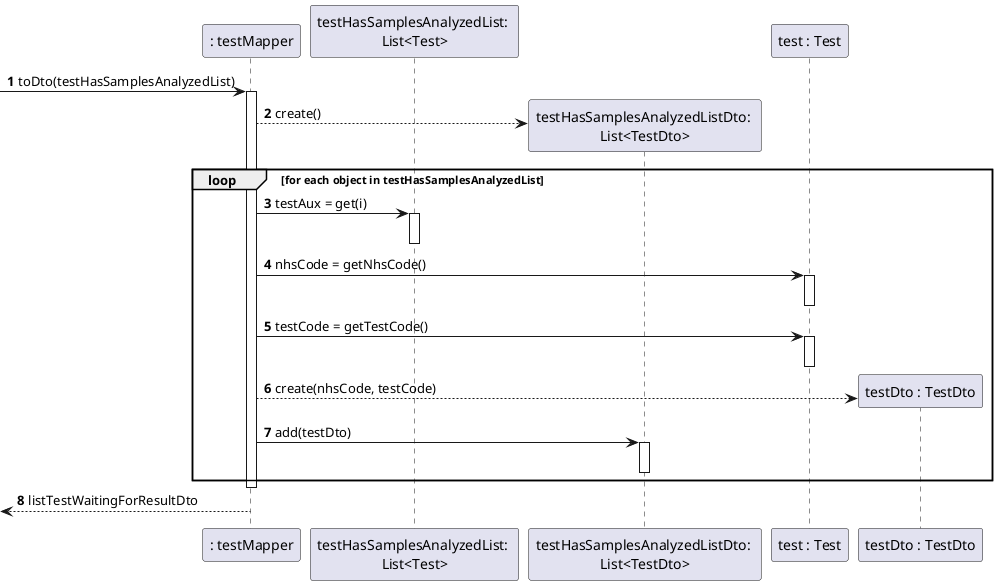 @startuml
'https://plantuml.com/sequence-diagram
'hide footbox
autonumber

participant ": testMapper" as MAPPER
participant "testHasSamplesAnalyzedList: \nList<Test>" as LTestSA
participant "testHasSamplesAnalyzedListDto: \nList<TestDto>" as LTestSADTO
participant "test : Test" as TEST
participant "testDto : TestDto" as TESTDTO

-> MAPPER : toDto(testHasSamplesAnalyzedList)
activate MAPPER
MAPPER --> LTestSADTO** : create()
loop for each object in testHasSamplesAnalyzedList
MAPPER -> LTestSA : testAux = get(i)
activate LTestSA
deactivate LTestSA
MAPPER -> TEST : nhsCode = getNhsCode()
activate TEST
deactivate TEST
MAPPER -> TEST : testCode = getTestCode()
activate TEST
deactivate TEST
MAPPER --> TESTDTO** : create(nhsCode, testCode)
MAPPER -> LTestSADTO : add(testDto)
activate LTestSADTO
deactivate LTestSADTO
end
deactivate MAPPER
<-- MAPPER : listTestWaitingForResultDto

@enduml